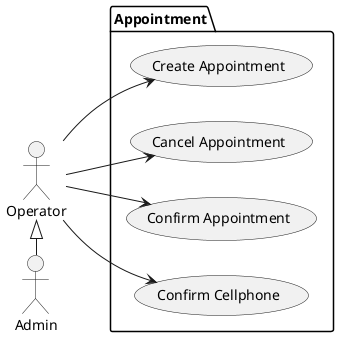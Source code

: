 @startuml "use-cases"
left to right direction

actor Operator as o
actor Admin as a

package Appointment {
    usecase "Create Appointment" as UC1
    usecase "Cancel Appointment" as UC2
    usecase "Confirm Appointment" as UC3
    usecase "Confirm Cellphone" as UC4
}

o <|-right- a

o --> UC1
o --> UC2
o --> UC3
o --> UC4

@enduml